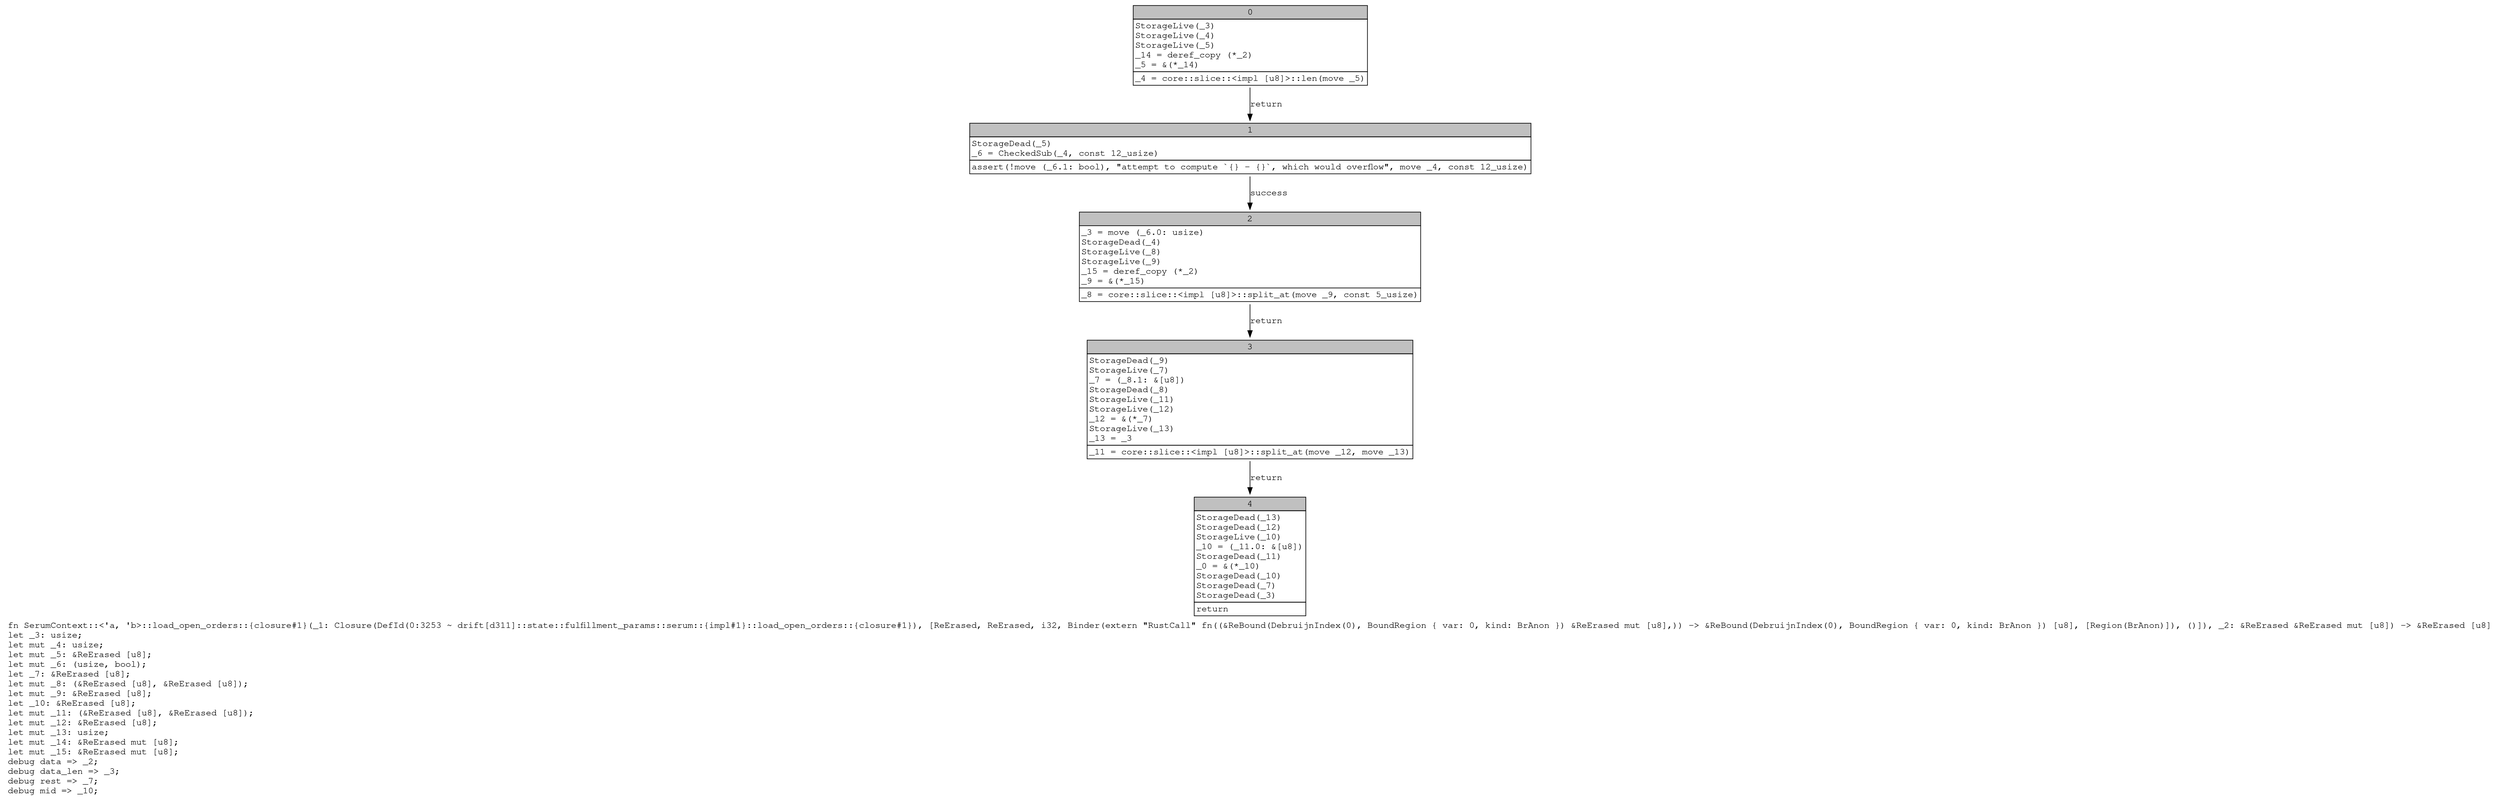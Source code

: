 digraph Mir_0_3253 {
    graph [fontname="Courier, monospace"];
    node [fontname="Courier, monospace"];
    edge [fontname="Courier, monospace"];
    label=<fn SerumContext::&lt;'a, 'b&gt;::load_open_orders::{closure#1}(_1: Closure(DefId(0:3253 ~ drift[d311]::state::fulfillment_params::serum::{impl#1}::load_open_orders::{closure#1}), [ReErased, ReErased, i32, Binder(extern &quot;RustCall&quot; fn((&amp;ReBound(DebruijnIndex(0), BoundRegion { var: 0, kind: BrAnon }) &amp;ReErased mut [u8],)) -&gt; &amp;ReBound(DebruijnIndex(0), BoundRegion { var: 0, kind: BrAnon }) [u8], [Region(BrAnon)]), ()]), _2: &amp;ReErased &amp;ReErased mut [u8]) -&gt; &amp;ReErased [u8]<br align="left"/>let _3: usize;<br align="left"/>let mut _4: usize;<br align="left"/>let mut _5: &amp;ReErased [u8];<br align="left"/>let mut _6: (usize, bool);<br align="left"/>let _7: &amp;ReErased [u8];<br align="left"/>let mut _8: (&amp;ReErased [u8], &amp;ReErased [u8]);<br align="left"/>let mut _9: &amp;ReErased [u8];<br align="left"/>let _10: &amp;ReErased [u8];<br align="left"/>let mut _11: (&amp;ReErased [u8], &amp;ReErased [u8]);<br align="left"/>let mut _12: &amp;ReErased [u8];<br align="left"/>let mut _13: usize;<br align="left"/>let mut _14: &amp;ReErased mut [u8];<br align="left"/>let mut _15: &amp;ReErased mut [u8];<br align="left"/>debug data =&gt; _2;<br align="left"/>debug data_len =&gt; _3;<br align="left"/>debug rest =&gt; _7;<br align="left"/>debug mid =&gt; _10;<br align="left"/>>;
    bb0__0_3253 [shape="none", label=<<table border="0" cellborder="1" cellspacing="0"><tr><td bgcolor="gray" align="center" colspan="1">0</td></tr><tr><td align="left" balign="left">StorageLive(_3)<br/>StorageLive(_4)<br/>StorageLive(_5)<br/>_14 = deref_copy (*_2)<br/>_5 = &amp;(*_14)<br/></td></tr><tr><td align="left">_4 = core::slice::&lt;impl [u8]&gt;::len(move _5)</td></tr></table>>];
    bb1__0_3253 [shape="none", label=<<table border="0" cellborder="1" cellspacing="0"><tr><td bgcolor="gray" align="center" colspan="1">1</td></tr><tr><td align="left" balign="left">StorageDead(_5)<br/>_6 = CheckedSub(_4, const 12_usize)<br/></td></tr><tr><td align="left">assert(!move (_6.1: bool), &quot;attempt to compute `{} - {}`, which would overflow&quot;, move _4, const 12_usize)</td></tr></table>>];
    bb2__0_3253 [shape="none", label=<<table border="0" cellborder="1" cellspacing="0"><tr><td bgcolor="gray" align="center" colspan="1">2</td></tr><tr><td align="left" balign="left">_3 = move (_6.0: usize)<br/>StorageDead(_4)<br/>StorageLive(_8)<br/>StorageLive(_9)<br/>_15 = deref_copy (*_2)<br/>_9 = &amp;(*_15)<br/></td></tr><tr><td align="left">_8 = core::slice::&lt;impl [u8]&gt;::split_at(move _9, const 5_usize)</td></tr></table>>];
    bb3__0_3253 [shape="none", label=<<table border="0" cellborder="1" cellspacing="0"><tr><td bgcolor="gray" align="center" colspan="1">3</td></tr><tr><td align="left" balign="left">StorageDead(_9)<br/>StorageLive(_7)<br/>_7 = (_8.1: &amp;[u8])<br/>StorageDead(_8)<br/>StorageLive(_11)<br/>StorageLive(_12)<br/>_12 = &amp;(*_7)<br/>StorageLive(_13)<br/>_13 = _3<br/></td></tr><tr><td align="left">_11 = core::slice::&lt;impl [u8]&gt;::split_at(move _12, move _13)</td></tr></table>>];
    bb4__0_3253 [shape="none", label=<<table border="0" cellborder="1" cellspacing="0"><tr><td bgcolor="gray" align="center" colspan="1">4</td></tr><tr><td align="left" balign="left">StorageDead(_13)<br/>StorageDead(_12)<br/>StorageLive(_10)<br/>_10 = (_11.0: &amp;[u8])<br/>StorageDead(_11)<br/>_0 = &amp;(*_10)<br/>StorageDead(_10)<br/>StorageDead(_7)<br/>StorageDead(_3)<br/></td></tr><tr><td align="left">return</td></tr></table>>];
    bb0__0_3253 -> bb1__0_3253 [label="return"];
    bb1__0_3253 -> bb2__0_3253 [label="success"];
    bb2__0_3253 -> bb3__0_3253 [label="return"];
    bb3__0_3253 -> bb4__0_3253 [label="return"];
}
